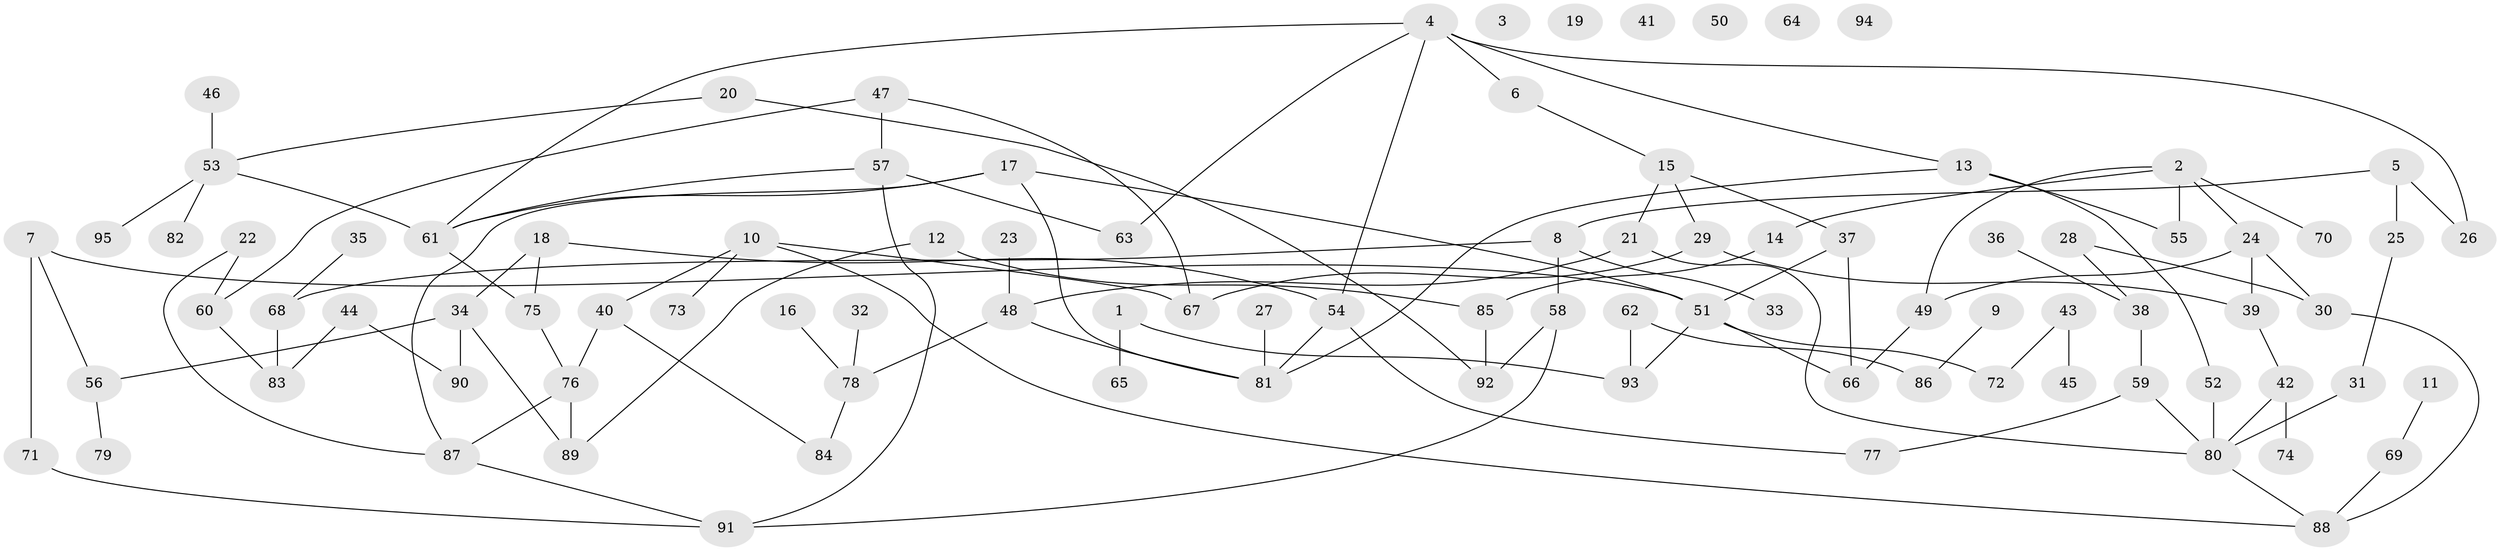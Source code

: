 // Generated by graph-tools (version 1.1) at 2025/49/03/09/25 03:49:07]
// undirected, 95 vertices, 120 edges
graph export_dot {
graph [start="1"]
  node [color=gray90,style=filled];
  1;
  2;
  3;
  4;
  5;
  6;
  7;
  8;
  9;
  10;
  11;
  12;
  13;
  14;
  15;
  16;
  17;
  18;
  19;
  20;
  21;
  22;
  23;
  24;
  25;
  26;
  27;
  28;
  29;
  30;
  31;
  32;
  33;
  34;
  35;
  36;
  37;
  38;
  39;
  40;
  41;
  42;
  43;
  44;
  45;
  46;
  47;
  48;
  49;
  50;
  51;
  52;
  53;
  54;
  55;
  56;
  57;
  58;
  59;
  60;
  61;
  62;
  63;
  64;
  65;
  66;
  67;
  68;
  69;
  70;
  71;
  72;
  73;
  74;
  75;
  76;
  77;
  78;
  79;
  80;
  81;
  82;
  83;
  84;
  85;
  86;
  87;
  88;
  89;
  90;
  91;
  92;
  93;
  94;
  95;
  1 -- 65;
  1 -- 93;
  2 -- 14;
  2 -- 24;
  2 -- 49;
  2 -- 55;
  2 -- 70;
  4 -- 6;
  4 -- 13;
  4 -- 26;
  4 -- 54;
  4 -- 61;
  4 -- 63;
  5 -- 8;
  5 -- 25;
  5 -- 26;
  6 -- 15;
  7 -- 51;
  7 -- 56;
  7 -- 71;
  8 -- 33;
  8 -- 58;
  8 -- 68;
  9 -- 86;
  10 -- 40;
  10 -- 67;
  10 -- 73;
  10 -- 88;
  11 -- 69;
  12 -- 85;
  12 -- 89;
  13 -- 52;
  13 -- 55;
  13 -- 81;
  14 -- 85;
  15 -- 21;
  15 -- 29;
  15 -- 37;
  16 -- 78;
  17 -- 51;
  17 -- 61;
  17 -- 81;
  17 -- 87;
  18 -- 34;
  18 -- 54;
  18 -- 75;
  20 -- 53;
  20 -- 92;
  21 -- 48;
  21 -- 80;
  22 -- 60;
  22 -- 87;
  23 -- 48;
  24 -- 30;
  24 -- 39;
  24 -- 49;
  25 -- 31;
  27 -- 81;
  28 -- 30;
  28 -- 38;
  29 -- 39;
  29 -- 67;
  30 -- 88;
  31 -- 80;
  32 -- 78;
  34 -- 56;
  34 -- 89;
  34 -- 90;
  35 -- 68;
  36 -- 38;
  37 -- 51;
  37 -- 66;
  38 -- 59;
  39 -- 42;
  40 -- 76;
  40 -- 84;
  42 -- 74;
  42 -- 80;
  43 -- 45;
  43 -- 72;
  44 -- 83;
  44 -- 90;
  46 -- 53;
  47 -- 57;
  47 -- 60;
  47 -- 67;
  48 -- 78;
  48 -- 81;
  49 -- 66;
  51 -- 66;
  51 -- 72;
  51 -- 93;
  52 -- 80;
  53 -- 61;
  53 -- 82;
  53 -- 95;
  54 -- 77;
  54 -- 81;
  56 -- 79;
  57 -- 61;
  57 -- 63;
  57 -- 91;
  58 -- 91;
  58 -- 92;
  59 -- 77;
  59 -- 80;
  60 -- 83;
  61 -- 75;
  62 -- 86;
  62 -- 93;
  68 -- 83;
  69 -- 88;
  71 -- 91;
  75 -- 76;
  76 -- 87;
  76 -- 89;
  78 -- 84;
  80 -- 88;
  85 -- 92;
  87 -- 91;
}
